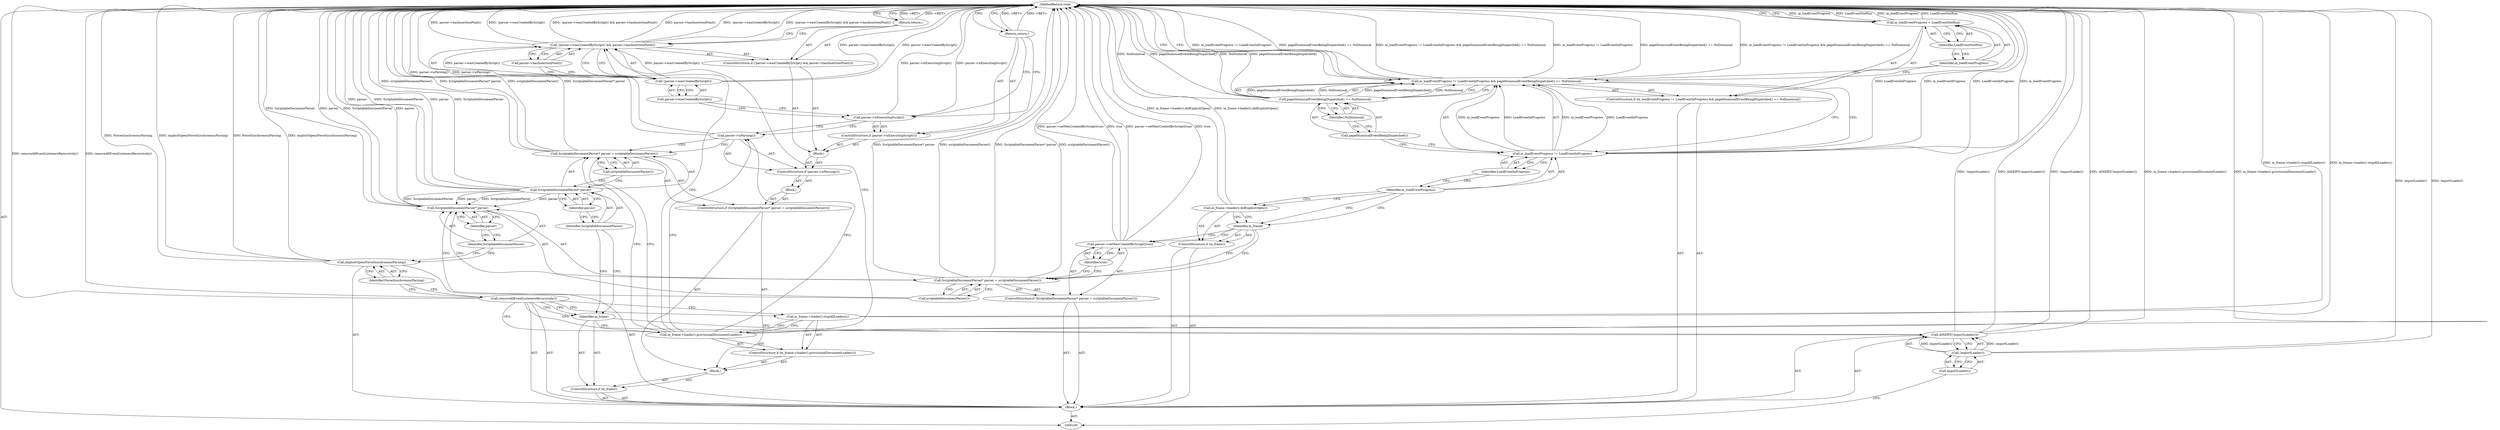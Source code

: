 digraph "0_Chrome_e1e0c4301aaa8228e362f2409dbde2d4d1896866" {
"1000155" [label="(MethodReturn,void)"];
"1000121" [label="(ControlStructure,if (!parser->wasCreatedByScript() && parser->hasInsertionPoint()))"];
"1000122" [label="(Call,!parser->wasCreatedByScript() && parser->hasInsertionPoint())"];
"1000123" [label="(Call,!parser->wasCreatedByScript())"];
"1000124" [label="(Call,parser->wasCreatedByScript())"];
"1000125" [label="(Call,parser->hasInsertionPoint())"];
"1000126" [label="(Return,return;)"];
"1000128" [label="(Call,m_frame->loader().provisionalDocumentLoader())"];
"1000127" [label="(ControlStructure,if (m_frame->loader().provisionalDocumentLoader()))"];
"1000129" [label="(Call,m_frame->loader().stopAllLoaders())"];
"1000101" [label="(Block,)"];
"1000130" [label="(Call,removeAllEventListenersRecursively())"];
"1000132" [label="(Identifier,ForceSynchronousParsing)"];
"1000131" [label="(Call,implicitOpen(ForceSynchronousParsing))"];
"1000137" [label="(Identifier,parser)"];
"1000133" [label="(ControlStructure,if (ScriptableDocumentParser* parser = scriptableDocumentParser()))"];
"1000138" [label="(Call,scriptableDocumentParser())"];
"1000134" [label="(Call,ScriptableDocumentParser* parser = scriptableDocumentParser())"];
"1000135" [label="(Call,ScriptableDocumentParser* parser)"];
"1000136" [label="(Identifier,ScriptableDocumentParser)"];
"1000140" [label="(Identifier,true)"];
"1000139" [label="(Call,parser->setWasCreatedByScript(true))"];
"1000141" [label="(ControlStructure,if (m_frame))"];
"1000142" [label="(Identifier,m_frame)"];
"1000143" [label="(Call,m_frame->loader().didExplicitOpen())"];
"1000148" [label="(Identifier,LoadEventInProgress)"];
"1000144" [label="(ControlStructure,if (m_loadEventProgress != LoadEventInProgress && pageDismissalEventBeingDispatched() == NoDismissal))"];
"1000149" [label="(Call,pageDismissalEventBeingDispatched() == NoDismissal)"];
"1000150" [label="(Call,pageDismissalEventBeingDispatched())"];
"1000145" [label="(Call,m_loadEventProgress != LoadEventInProgress && pageDismissalEventBeingDispatched() == NoDismissal)"];
"1000146" [label="(Call,m_loadEventProgress != LoadEventInProgress)"];
"1000147" [label="(Identifier,m_loadEventProgress)"];
"1000151" [label="(Identifier,NoDismissal)"];
"1000154" [label="(Identifier,LoadEventNotRun)"];
"1000152" [label="(Call,m_loadEventProgress = LoadEventNotRun)"];
"1000153" [label="(Identifier,m_loadEventProgress)"];
"1000103" [label="(Call,!importLoader())"];
"1000104" [label="(Call,importLoader())"];
"1000102" [label="(Call,ASSERT(!importLoader()))"];
"1000107" [label="(Block,)"];
"1000105" [label="(ControlStructure,if (m_frame))"];
"1000106" [label="(Identifier,m_frame)"];
"1000109" [label="(Call,ScriptableDocumentParser* parser = scriptableDocumentParser())"];
"1000110" [label="(Call,ScriptableDocumentParser* parser)"];
"1000111" [label="(Identifier,ScriptableDocumentParser)"];
"1000112" [label="(Identifier,parser)"];
"1000113" [label="(Call,scriptableDocumentParser())"];
"1000114" [label="(Block,)"];
"1000108" [label="(ControlStructure,if (ScriptableDocumentParser* parser = scriptableDocumentParser()))"];
"1000115" [label="(ControlStructure,if (parser->isParsing()))"];
"1000116" [label="(Call,parser->isParsing())"];
"1000117" [label="(Block,)"];
"1000118" [label="(ControlStructure,if (parser->isExecutingScript()))"];
"1000119" [label="(Call,parser->isExecutingScript())"];
"1000120" [label="(Return,return;)"];
"1000155" -> "1000100"  [label="AST: "];
"1000155" -> "1000120"  [label="CFG: "];
"1000155" -> "1000126"  [label="CFG: "];
"1000155" -> "1000152"  [label="CFG: "];
"1000155" -> "1000145"  [label="CFG: "];
"1000126" -> "1000155"  [label="DDG: <RET>"];
"1000120" -> "1000155"  [label="DDG: <RET>"];
"1000130" -> "1000155"  [label="DDG: removeAllEventListenersRecursively()"];
"1000122" -> "1000155"  [label="DDG: parser->hasInsertionPoint()"];
"1000122" -> "1000155"  [label="DDG: !parser->wasCreatedByScript()"];
"1000122" -> "1000155"  [label="DDG: !parser->wasCreatedByScript() && parser->hasInsertionPoint()"];
"1000149" -> "1000155"  [label="DDG: NoDismissal"];
"1000149" -> "1000155"  [label="DDG: pageDismissalEventBeingDispatched()"];
"1000103" -> "1000155"  [label="DDG: importLoader()"];
"1000152" -> "1000155"  [label="DDG: m_loadEventProgress"];
"1000152" -> "1000155"  [label="DDG: LoadEventNotRun"];
"1000119" -> "1000155"  [label="DDG: parser->isExecutingScript()"];
"1000145" -> "1000155"  [label="DDG: m_loadEventProgress != LoadEventInProgress"];
"1000145" -> "1000155"  [label="DDG: pageDismissalEventBeingDispatched() == NoDismissal"];
"1000145" -> "1000155"  [label="DDG: m_loadEventProgress != LoadEventInProgress && pageDismissalEventBeingDispatched() == NoDismissal"];
"1000131" -> "1000155"  [label="DDG: ForceSynchronousParsing"];
"1000131" -> "1000155"  [label="DDG: implicitOpen(ForceSynchronousParsing)"];
"1000139" -> "1000155"  [label="DDG: parser->setWasCreatedByScript(true)"];
"1000139" -> "1000155"  [label="DDG: true"];
"1000129" -> "1000155"  [label="DDG: m_frame->loader().stopAllLoaders()"];
"1000102" -> "1000155"  [label="DDG: !importLoader()"];
"1000102" -> "1000155"  [label="DDG: ASSERT(!importLoader())"];
"1000146" -> "1000155"  [label="DDG: LoadEventInProgress"];
"1000146" -> "1000155"  [label="DDG: m_loadEventProgress"];
"1000110" -> "1000155"  [label="DDG: parser"];
"1000110" -> "1000155"  [label="DDG: ScriptableDocumentParser"];
"1000134" -> "1000155"  [label="DDG: ScriptableDocumentParser* parser"];
"1000134" -> "1000155"  [label="DDG: scriptableDocumentParser()"];
"1000109" -> "1000155"  [label="DDG: scriptableDocumentParser()"];
"1000109" -> "1000155"  [label="DDG: ScriptableDocumentParser* parser"];
"1000143" -> "1000155"  [label="DDG: m_frame->loader().didExplicitOpen()"];
"1000135" -> "1000155"  [label="DDG: ScriptableDocumentParser"];
"1000135" -> "1000155"  [label="DDG: parser"];
"1000128" -> "1000155"  [label="DDG: m_frame->loader().provisionalDocumentLoader()"];
"1000116" -> "1000155"  [label="DDG: parser->isParsing()"];
"1000123" -> "1000155"  [label="DDG: parser->wasCreatedByScript()"];
"1000121" -> "1000117"  [label="AST: "];
"1000122" -> "1000121"  [label="AST: "];
"1000126" -> "1000121"  [label="AST: "];
"1000122" -> "1000121"  [label="AST: "];
"1000122" -> "1000123"  [label="CFG: "];
"1000122" -> "1000125"  [label="CFG: "];
"1000123" -> "1000122"  [label="AST: "];
"1000125" -> "1000122"  [label="AST: "];
"1000126" -> "1000122"  [label="CFG: "];
"1000128" -> "1000122"  [label="CFG: "];
"1000122" -> "1000155"  [label="DDG: parser->hasInsertionPoint()"];
"1000122" -> "1000155"  [label="DDG: !parser->wasCreatedByScript()"];
"1000122" -> "1000155"  [label="DDG: !parser->wasCreatedByScript() && parser->hasInsertionPoint()"];
"1000123" -> "1000122"  [label="DDG: parser->wasCreatedByScript()"];
"1000123" -> "1000122"  [label="AST: "];
"1000123" -> "1000124"  [label="CFG: "];
"1000124" -> "1000123"  [label="AST: "];
"1000125" -> "1000123"  [label="CFG: "];
"1000122" -> "1000123"  [label="CFG: "];
"1000123" -> "1000155"  [label="DDG: parser->wasCreatedByScript()"];
"1000123" -> "1000122"  [label="DDG: parser->wasCreatedByScript()"];
"1000124" -> "1000123"  [label="AST: "];
"1000124" -> "1000119"  [label="CFG: "];
"1000123" -> "1000124"  [label="CFG: "];
"1000125" -> "1000122"  [label="AST: "];
"1000125" -> "1000123"  [label="CFG: "];
"1000122" -> "1000125"  [label="CFG: "];
"1000126" -> "1000121"  [label="AST: "];
"1000126" -> "1000122"  [label="CFG: "];
"1000155" -> "1000126"  [label="CFG: "];
"1000126" -> "1000155"  [label="DDG: <RET>"];
"1000128" -> "1000127"  [label="AST: "];
"1000128" -> "1000122"  [label="CFG: "];
"1000128" -> "1000116"  [label="CFG: "];
"1000128" -> "1000109"  [label="CFG: "];
"1000129" -> "1000128"  [label="CFG: "];
"1000130" -> "1000128"  [label="CFG: "];
"1000128" -> "1000155"  [label="DDG: m_frame->loader().provisionalDocumentLoader()"];
"1000127" -> "1000107"  [label="AST: "];
"1000128" -> "1000127"  [label="AST: "];
"1000129" -> "1000127"  [label="AST: "];
"1000129" -> "1000127"  [label="AST: "];
"1000129" -> "1000128"  [label="CFG: "];
"1000130" -> "1000129"  [label="CFG: "];
"1000129" -> "1000155"  [label="DDG: m_frame->loader().stopAllLoaders()"];
"1000101" -> "1000100"  [label="AST: "];
"1000102" -> "1000101"  [label="AST: "];
"1000105" -> "1000101"  [label="AST: "];
"1000130" -> "1000101"  [label="AST: "];
"1000131" -> "1000101"  [label="AST: "];
"1000133" -> "1000101"  [label="AST: "];
"1000141" -> "1000101"  [label="AST: "];
"1000144" -> "1000101"  [label="AST: "];
"1000130" -> "1000101"  [label="AST: "];
"1000130" -> "1000129"  [label="CFG: "];
"1000130" -> "1000128"  [label="CFG: "];
"1000130" -> "1000106"  [label="CFG: "];
"1000132" -> "1000130"  [label="CFG: "];
"1000130" -> "1000155"  [label="DDG: removeAllEventListenersRecursively()"];
"1000132" -> "1000131"  [label="AST: "];
"1000132" -> "1000130"  [label="CFG: "];
"1000131" -> "1000132"  [label="CFG: "];
"1000131" -> "1000101"  [label="AST: "];
"1000131" -> "1000132"  [label="CFG: "];
"1000132" -> "1000131"  [label="AST: "];
"1000136" -> "1000131"  [label="CFG: "];
"1000131" -> "1000155"  [label="DDG: ForceSynchronousParsing"];
"1000131" -> "1000155"  [label="DDG: implicitOpen(ForceSynchronousParsing)"];
"1000137" -> "1000135"  [label="AST: "];
"1000137" -> "1000136"  [label="CFG: "];
"1000135" -> "1000137"  [label="CFG: "];
"1000133" -> "1000101"  [label="AST: "];
"1000134" -> "1000133"  [label="AST: "];
"1000139" -> "1000133"  [label="AST: "];
"1000138" -> "1000134"  [label="AST: "];
"1000138" -> "1000135"  [label="CFG: "];
"1000134" -> "1000138"  [label="CFG: "];
"1000134" -> "1000133"  [label="AST: "];
"1000134" -> "1000138"  [label="CFG: "];
"1000135" -> "1000134"  [label="AST: "];
"1000138" -> "1000134"  [label="AST: "];
"1000140" -> "1000134"  [label="CFG: "];
"1000142" -> "1000134"  [label="CFG: "];
"1000134" -> "1000155"  [label="DDG: ScriptableDocumentParser* parser"];
"1000134" -> "1000155"  [label="DDG: scriptableDocumentParser()"];
"1000135" -> "1000134"  [label="AST: "];
"1000135" -> "1000137"  [label="CFG: "];
"1000136" -> "1000135"  [label="AST: "];
"1000137" -> "1000135"  [label="AST: "];
"1000138" -> "1000135"  [label="CFG: "];
"1000135" -> "1000155"  [label="DDG: ScriptableDocumentParser"];
"1000135" -> "1000155"  [label="DDG: parser"];
"1000110" -> "1000135"  [label="DDG: ScriptableDocumentParser"];
"1000110" -> "1000135"  [label="DDG: parser"];
"1000136" -> "1000135"  [label="AST: "];
"1000136" -> "1000131"  [label="CFG: "];
"1000137" -> "1000136"  [label="CFG: "];
"1000140" -> "1000139"  [label="AST: "];
"1000140" -> "1000134"  [label="CFG: "];
"1000139" -> "1000140"  [label="CFG: "];
"1000139" -> "1000133"  [label="AST: "];
"1000139" -> "1000140"  [label="CFG: "];
"1000140" -> "1000139"  [label="AST: "];
"1000142" -> "1000139"  [label="CFG: "];
"1000139" -> "1000155"  [label="DDG: parser->setWasCreatedByScript(true)"];
"1000139" -> "1000155"  [label="DDG: true"];
"1000141" -> "1000101"  [label="AST: "];
"1000142" -> "1000141"  [label="AST: "];
"1000143" -> "1000141"  [label="AST: "];
"1000142" -> "1000141"  [label="AST: "];
"1000142" -> "1000139"  [label="CFG: "];
"1000142" -> "1000134"  [label="CFG: "];
"1000143" -> "1000142"  [label="CFG: "];
"1000147" -> "1000142"  [label="CFG: "];
"1000143" -> "1000141"  [label="AST: "];
"1000143" -> "1000142"  [label="CFG: "];
"1000147" -> "1000143"  [label="CFG: "];
"1000143" -> "1000155"  [label="DDG: m_frame->loader().didExplicitOpen()"];
"1000148" -> "1000146"  [label="AST: "];
"1000148" -> "1000147"  [label="CFG: "];
"1000146" -> "1000148"  [label="CFG: "];
"1000144" -> "1000101"  [label="AST: "];
"1000145" -> "1000144"  [label="AST: "];
"1000152" -> "1000144"  [label="AST: "];
"1000149" -> "1000145"  [label="AST: "];
"1000149" -> "1000151"  [label="CFG: "];
"1000150" -> "1000149"  [label="AST: "];
"1000151" -> "1000149"  [label="AST: "];
"1000145" -> "1000149"  [label="CFG: "];
"1000149" -> "1000155"  [label="DDG: NoDismissal"];
"1000149" -> "1000155"  [label="DDG: pageDismissalEventBeingDispatched()"];
"1000149" -> "1000145"  [label="DDG: pageDismissalEventBeingDispatched()"];
"1000149" -> "1000145"  [label="DDG: NoDismissal"];
"1000150" -> "1000149"  [label="AST: "];
"1000150" -> "1000146"  [label="CFG: "];
"1000151" -> "1000150"  [label="CFG: "];
"1000145" -> "1000144"  [label="AST: "];
"1000145" -> "1000146"  [label="CFG: "];
"1000145" -> "1000149"  [label="CFG: "];
"1000146" -> "1000145"  [label="AST: "];
"1000149" -> "1000145"  [label="AST: "];
"1000153" -> "1000145"  [label="CFG: "];
"1000155" -> "1000145"  [label="CFG: "];
"1000145" -> "1000155"  [label="DDG: m_loadEventProgress != LoadEventInProgress"];
"1000145" -> "1000155"  [label="DDG: pageDismissalEventBeingDispatched() == NoDismissal"];
"1000145" -> "1000155"  [label="DDG: m_loadEventProgress != LoadEventInProgress && pageDismissalEventBeingDispatched() == NoDismissal"];
"1000146" -> "1000145"  [label="DDG: m_loadEventProgress"];
"1000146" -> "1000145"  [label="DDG: LoadEventInProgress"];
"1000149" -> "1000145"  [label="DDG: pageDismissalEventBeingDispatched()"];
"1000149" -> "1000145"  [label="DDG: NoDismissal"];
"1000146" -> "1000145"  [label="AST: "];
"1000146" -> "1000148"  [label="CFG: "];
"1000147" -> "1000146"  [label="AST: "];
"1000148" -> "1000146"  [label="AST: "];
"1000150" -> "1000146"  [label="CFG: "];
"1000145" -> "1000146"  [label="CFG: "];
"1000146" -> "1000155"  [label="DDG: LoadEventInProgress"];
"1000146" -> "1000155"  [label="DDG: m_loadEventProgress"];
"1000146" -> "1000145"  [label="DDG: m_loadEventProgress"];
"1000146" -> "1000145"  [label="DDG: LoadEventInProgress"];
"1000147" -> "1000146"  [label="AST: "];
"1000147" -> "1000143"  [label="CFG: "];
"1000147" -> "1000142"  [label="CFG: "];
"1000148" -> "1000147"  [label="CFG: "];
"1000151" -> "1000149"  [label="AST: "];
"1000151" -> "1000150"  [label="CFG: "];
"1000149" -> "1000151"  [label="CFG: "];
"1000154" -> "1000152"  [label="AST: "];
"1000154" -> "1000153"  [label="CFG: "];
"1000152" -> "1000154"  [label="CFG: "];
"1000152" -> "1000144"  [label="AST: "];
"1000152" -> "1000154"  [label="CFG: "];
"1000153" -> "1000152"  [label="AST: "];
"1000154" -> "1000152"  [label="AST: "];
"1000155" -> "1000152"  [label="CFG: "];
"1000152" -> "1000155"  [label="DDG: m_loadEventProgress"];
"1000152" -> "1000155"  [label="DDG: LoadEventNotRun"];
"1000153" -> "1000152"  [label="AST: "];
"1000153" -> "1000145"  [label="CFG: "];
"1000154" -> "1000153"  [label="CFG: "];
"1000103" -> "1000102"  [label="AST: "];
"1000103" -> "1000104"  [label="CFG: "];
"1000104" -> "1000103"  [label="AST: "];
"1000102" -> "1000103"  [label="CFG: "];
"1000103" -> "1000155"  [label="DDG: importLoader()"];
"1000103" -> "1000102"  [label="DDG: importLoader()"];
"1000104" -> "1000103"  [label="AST: "];
"1000104" -> "1000100"  [label="CFG: "];
"1000103" -> "1000104"  [label="CFG: "];
"1000102" -> "1000101"  [label="AST: "];
"1000102" -> "1000103"  [label="CFG: "];
"1000103" -> "1000102"  [label="AST: "];
"1000106" -> "1000102"  [label="CFG: "];
"1000102" -> "1000155"  [label="DDG: !importLoader()"];
"1000102" -> "1000155"  [label="DDG: ASSERT(!importLoader())"];
"1000103" -> "1000102"  [label="DDG: importLoader()"];
"1000107" -> "1000105"  [label="AST: "];
"1000108" -> "1000107"  [label="AST: "];
"1000127" -> "1000107"  [label="AST: "];
"1000105" -> "1000101"  [label="AST: "];
"1000106" -> "1000105"  [label="AST: "];
"1000107" -> "1000105"  [label="AST: "];
"1000106" -> "1000105"  [label="AST: "];
"1000106" -> "1000102"  [label="CFG: "];
"1000111" -> "1000106"  [label="CFG: "];
"1000130" -> "1000106"  [label="CFG: "];
"1000109" -> "1000108"  [label="AST: "];
"1000109" -> "1000113"  [label="CFG: "];
"1000110" -> "1000109"  [label="AST: "];
"1000113" -> "1000109"  [label="AST: "];
"1000116" -> "1000109"  [label="CFG: "];
"1000128" -> "1000109"  [label="CFG: "];
"1000109" -> "1000155"  [label="DDG: scriptableDocumentParser()"];
"1000109" -> "1000155"  [label="DDG: ScriptableDocumentParser* parser"];
"1000110" -> "1000109"  [label="AST: "];
"1000110" -> "1000112"  [label="CFG: "];
"1000111" -> "1000110"  [label="AST: "];
"1000112" -> "1000110"  [label="AST: "];
"1000113" -> "1000110"  [label="CFG: "];
"1000110" -> "1000155"  [label="DDG: parser"];
"1000110" -> "1000155"  [label="DDG: ScriptableDocumentParser"];
"1000110" -> "1000135"  [label="DDG: ScriptableDocumentParser"];
"1000110" -> "1000135"  [label="DDG: parser"];
"1000111" -> "1000110"  [label="AST: "];
"1000111" -> "1000106"  [label="CFG: "];
"1000112" -> "1000111"  [label="CFG: "];
"1000112" -> "1000110"  [label="AST: "];
"1000112" -> "1000111"  [label="CFG: "];
"1000110" -> "1000112"  [label="CFG: "];
"1000113" -> "1000109"  [label="AST: "];
"1000113" -> "1000110"  [label="CFG: "];
"1000109" -> "1000113"  [label="CFG: "];
"1000114" -> "1000108"  [label="AST: "];
"1000115" -> "1000114"  [label="AST: "];
"1000108" -> "1000107"  [label="AST: "];
"1000109" -> "1000108"  [label="AST: "];
"1000114" -> "1000108"  [label="AST: "];
"1000115" -> "1000114"  [label="AST: "];
"1000116" -> "1000115"  [label="AST: "];
"1000117" -> "1000115"  [label="AST: "];
"1000116" -> "1000115"  [label="AST: "];
"1000116" -> "1000109"  [label="CFG: "];
"1000119" -> "1000116"  [label="CFG: "];
"1000128" -> "1000116"  [label="CFG: "];
"1000116" -> "1000155"  [label="DDG: parser->isParsing()"];
"1000117" -> "1000115"  [label="AST: "];
"1000118" -> "1000117"  [label="AST: "];
"1000121" -> "1000117"  [label="AST: "];
"1000118" -> "1000117"  [label="AST: "];
"1000119" -> "1000118"  [label="AST: "];
"1000120" -> "1000118"  [label="AST: "];
"1000119" -> "1000118"  [label="AST: "];
"1000119" -> "1000116"  [label="CFG: "];
"1000120" -> "1000119"  [label="CFG: "];
"1000124" -> "1000119"  [label="CFG: "];
"1000119" -> "1000155"  [label="DDG: parser->isExecutingScript()"];
"1000120" -> "1000118"  [label="AST: "];
"1000120" -> "1000119"  [label="CFG: "];
"1000155" -> "1000120"  [label="CFG: "];
"1000120" -> "1000155"  [label="DDG: <RET>"];
}

